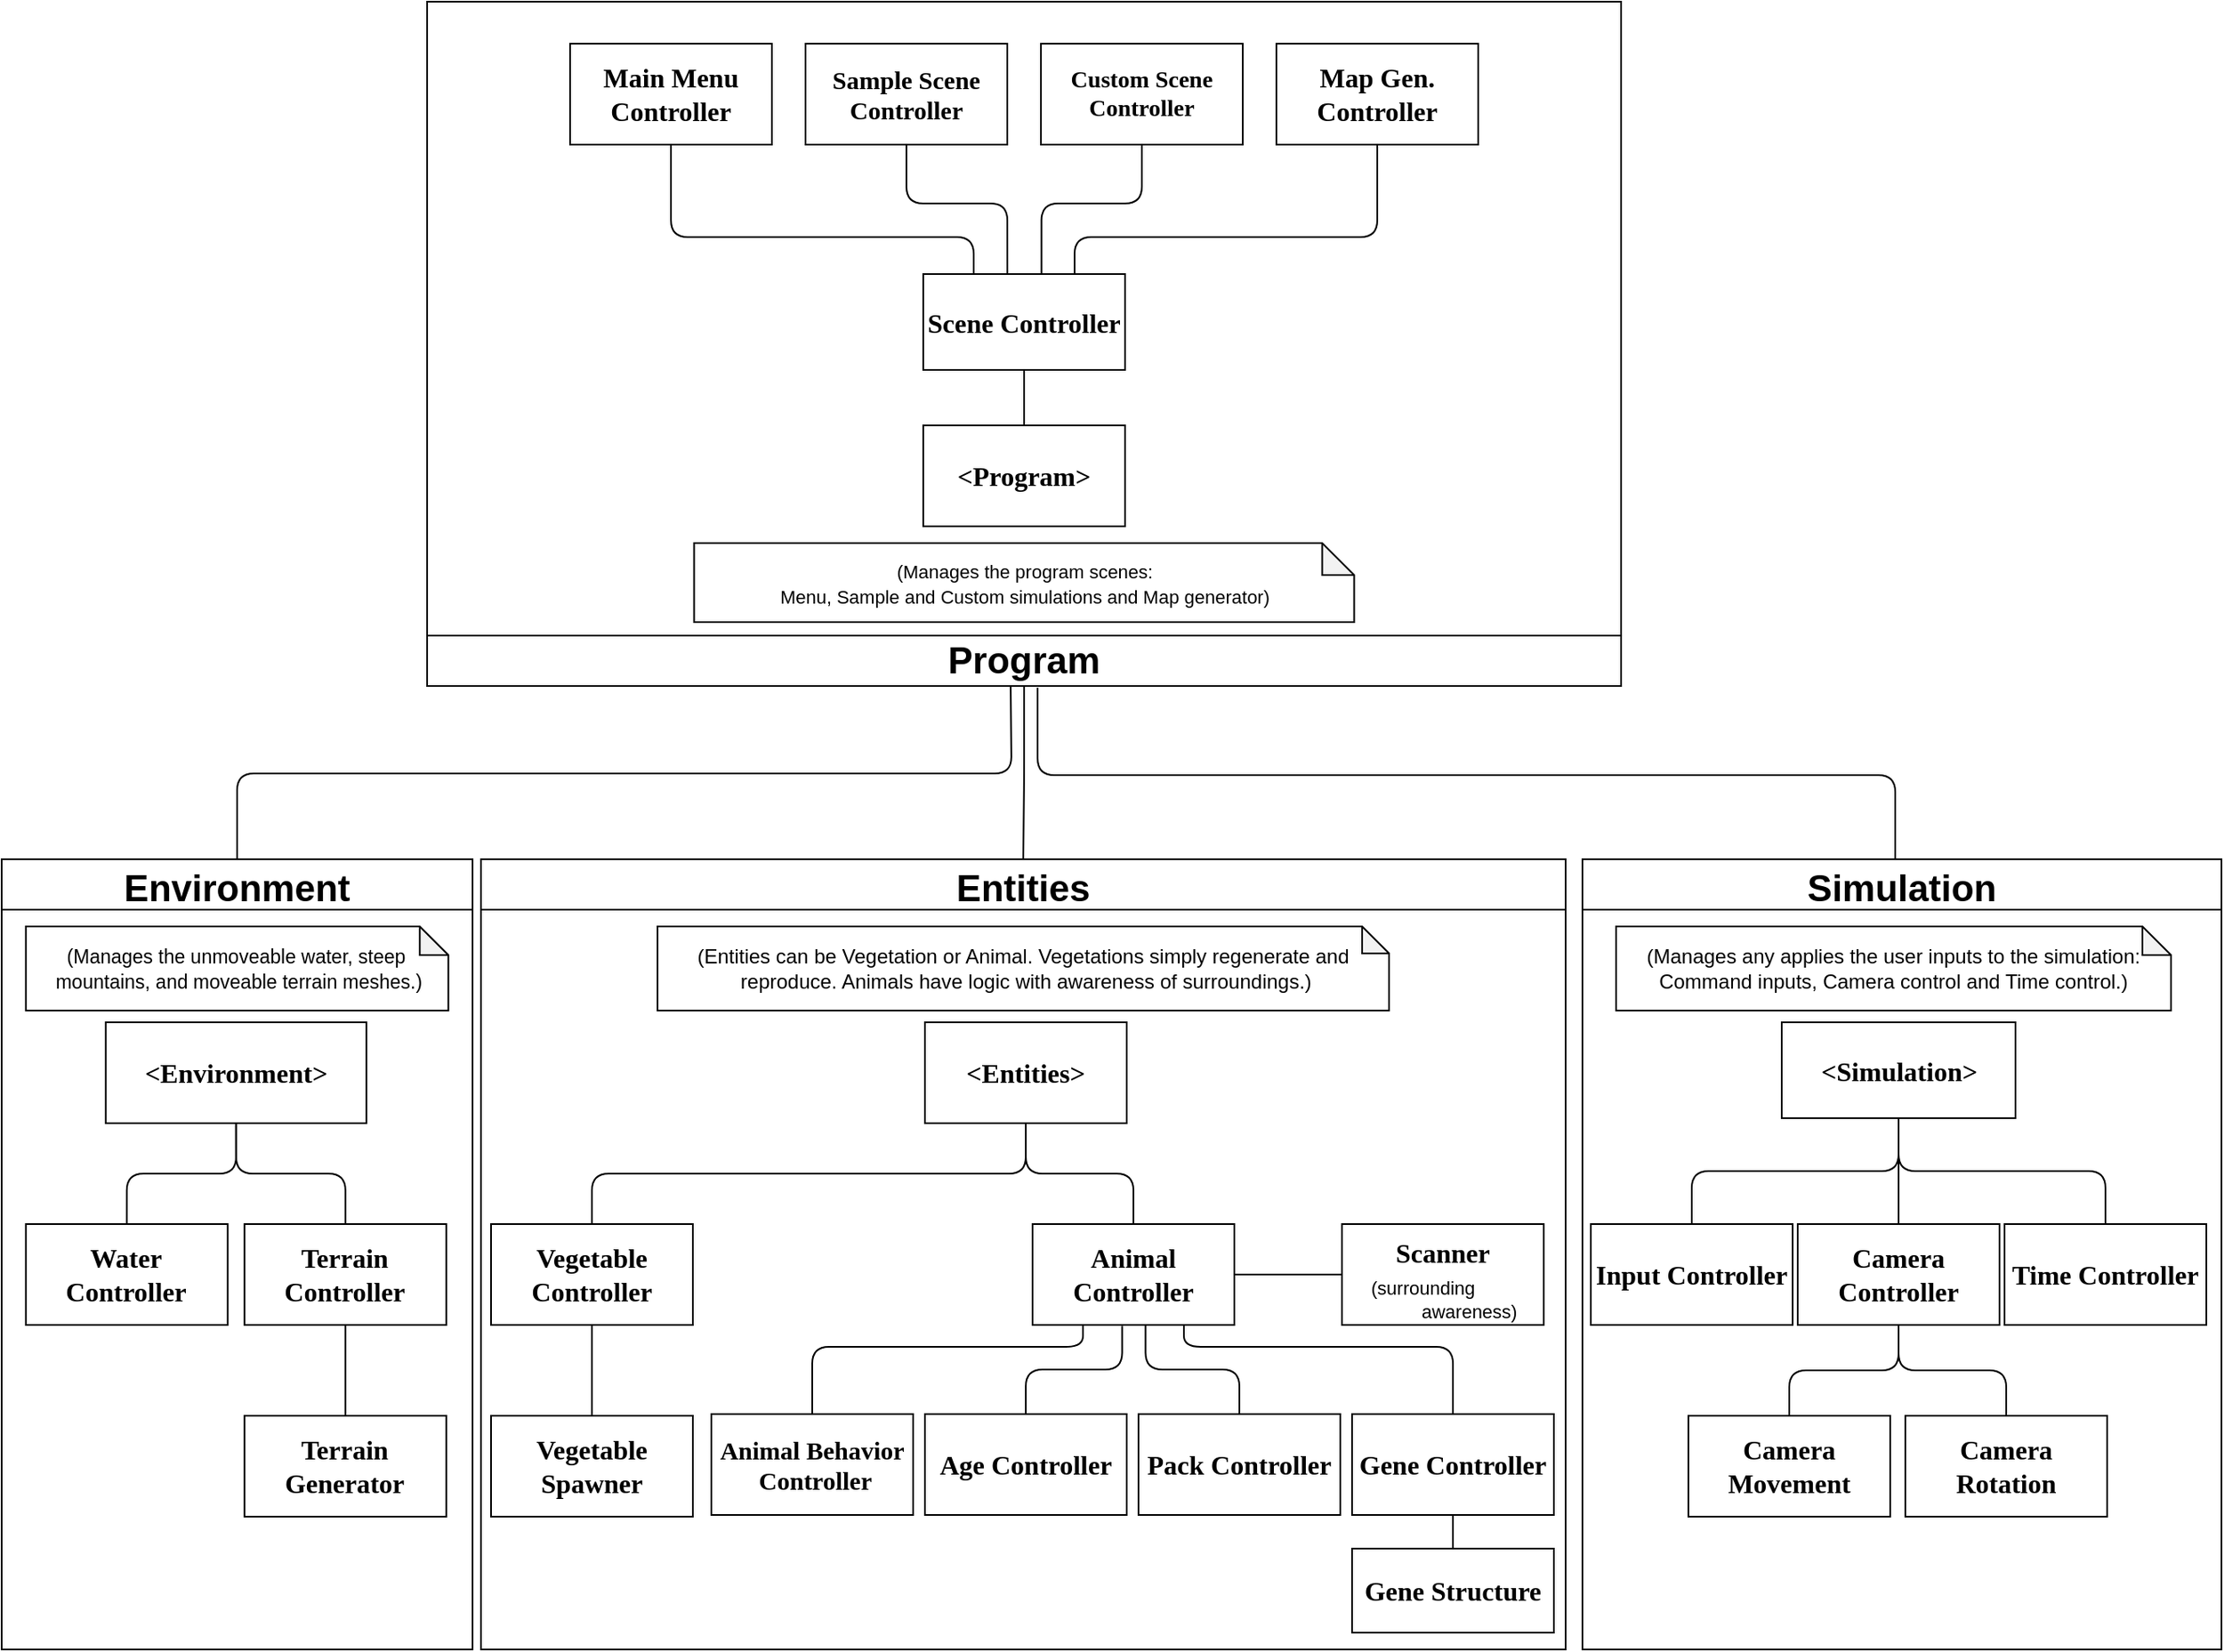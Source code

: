 <mxfile version="15.8.9" type="device"><diagram name="Page-1" id="9f46799a-70d6-7492-0946-bef42562c5a5"><mxGraphModel dx="1394" dy="527" grid="1" gridSize="10" guides="1" tooltips="1" connect="1" arrows="1" fold="1" page="1" pageScale="1" pageWidth="1100" pageHeight="850" background="none" math="0" shadow="0"><root><mxCell id="0"/><mxCell id="1" parent="0"/><mxCell id="gQlIzmL5bdYiFVN1laxE-1" style="edgeStyle=orthogonalEdgeStyle;rounded=1;orthogonalLoop=1;jettySize=auto;html=1;endArrow=none;endFill=0;exitX=0.5;exitY=0;exitDx=0;exitDy=0;entryX=0.5;entryY=0;entryDx=0;entryDy=0;" edge="1" parent="1" source="gQlIzmL5bdYiFVN1laxE-48" target="gQlIzmL5bdYiFVN1laxE-3"><mxGeometry relative="1" as="geometry"><mxPoint x="870" y="613" as="targetPoint"/><mxPoint x="870" y="457" as="sourcePoint"/></mxGeometry></mxCell><mxCell id="gQlIzmL5bdYiFVN1laxE-2" style="edgeStyle=orthogonalEdgeStyle;rounded=1;orthogonalLoop=1;jettySize=auto;html=1;endArrow=none;endFill=0;exitX=0.5;exitY=0;exitDx=0;exitDy=0;" edge="1" parent="1" source="gQlIzmL5bdYiFVN1laxE-39"><mxGeometry relative="1" as="geometry"><mxPoint x="355" y="-2.5" as="sourcePoint"/><mxPoint x="830.0" y="457" as="targetPoint"/></mxGeometry></mxCell><mxCell id="gQlIzmL5bdYiFVN1laxE-3" value="Entities" style="swimlane;fontSize=22;startSize=30;fillColor=none;" vertex="1" parent="1"><mxGeometry x="515" y="560" width="645" height="470" as="geometry"><mxRectangle x="465" y="70" width="100" height="30" as="alternateBounds"/></mxGeometry></mxCell><mxCell id="gQlIzmL5bdYiFVN1laxE-4" value="&lt;span style=&quot;font-family: &amp;#34;verdana&amp;#34; ; font-weight: 700&quot;&gt;&lt;font style=&quot;font-size: 16px&quot;&gt;Vegetable Controller&lt;/font&gt;&lt;/span&gt;" style="rounded=0;whiteSpace=wrap;html=1;fontSize=13;fillColor=none;" vertex="1" parent="gQlIzmL5bdYiFVN1laxE-3"><mxGeometry x="6" y="217" width="120" height="60" as="geometry"/></mxCell><mxCell id="gQlIzmL5bdYiFVN1laxE-5" value="&lt;span style=&quot;font-family: &amp;#34;verdana&amp;#34; ; font-weight: 700&quot;&gt;&lt;font style=&quot;font-size: 16px&quot;&gt;Vegetable Spawner&lt;/font&gt;&lt;/span&gt;" style="rounded=0;whiteSpace=wrap;html=1;fontSize=13;fillColor=none;" vertex="1" parent="gQlIzmL5bdYiFVN1laxE-3"><mxGeometry x="6" y="331" width="120" height="60" as="geometry"/></mxCell><mxCell id="gQlIzmL5bdYiFVN1laxE-6" style="edgeStyle=orthogonalEdgeStyle;rounded=0;orthogonalLoop=1;jettySize=auto;html=1;endArrow=none;endFill=0;exitX=0.5;exitY=1;exitDx=0;exitDy=0;" edge="1" parent="gQlIzmL5bdYiFVN1laxE-3" source="gQlIzmL5bdYiFVN1laxE-4" target="gQlIzmL5bdYiFVN1laxE-5"><mxGeometry relative="1" as="geometry"><mxPoint x="40" y="256.5" as="targetPoint"/></mxGeometry></mxCell><mxCell id="gQlIzmL5bdYiFVN1laxE-7" style="edgeStyle=orthogonalEdgeStyle;rounded=1;orthogonalLoop=1;jettySize=auto;html=1;endArrow=none;endFill=0;entryX=0.5;entryY=0;entryDx=0;entryDy=0;exitX=0.5;exitY=1;exitDx=0;exitDy=0;" edge="1" parent="gQlIzmL5bdYiFVN1laxE-3" source="gQlIzmL5bdYiFVN1laxE-23" target="gQlIzmL5bdYiFVN1laxE-4"><mxGeometry relative="1" as="geometry"><mxPoint x="350" y="90" as="sourcePoint"/></mxGeometry></mxCell><mxCell id="gQlIzmL5bdYiFVN1laxE-8" style="edgeStyle=orthogonalEdgeStyle;html=1;labelBackgroundColor=none;startFill=0;startSize=8;endArrow=none;endFill=0;endSize=16;fontFamily=Verdana;fontSize=12;exitX=0.5;exitY=0;exitDx=0;exitDy=0;entryX=0.444;entryY=1.011;entryDx=0;entryDy=0;entryPerimeter=0;" edge="1" parent="gQlIzmL5bdYiFVN1laxE-3" source="gQlIzmL5bdYiFVN1laxE-16" target="gQlIzmL5bdYiFVN1laxE-12"><mxGeometry relative="1" as="geometry"><mxPoint x="425" y="210" as="targetPoint"/></mxGeometry></mxCell><mxCell id="gQlIzmL5bdYiFVN1laxE-9" style="edgeStyle=orthogonalEdgeStyle;html=1;labelBackgroundColor=none;startFill=0;startSize=8;endArrow=none;endFill=0;endSize=16;fontFamily=Verdana;fontSize=12;entryX=0.56;entryY=1.004;entryDx=0;entryDy=0;exitX=0.5;exitY=0;exitDx=0;exitDy=0;entryPerimeter=0;" edge="1" parent="gQlIzmL5bdYiFVN1laxE-3" source="gQlIzmL5bdYiFVN1laxE-17" target="gQlIzmL5bdYiFVN1laxE-12"><mxGeometry relative="1" as="geometry"><mxPoint x="502" y="310" as="sourcePoint"/><mxPoint x="442.04" y="210" as="targetPoint"/></mxGeometry></mxCell><mxCell id="gQlIzmL5bdYiFVN1laxE-10" value="&lt;span style=&quot;font-family: &amp;quot;verdana&amp;quot; ; font-weight: 700&quot;&gt;&lt;font style=&quot;font-size: 16px&quot;&gt;Scanner&lt;/font&gt;&lt;/span&gt;" style="rounded=0;whiteSpace=wrap;html=1;fontSize=13;spacingTop=-27;labelBackgroundColor=none;fontColor=default;fillColor=none;" vertex="1" parent="gQlIzmL5bdYiFVN1laxE-3"><mxGeometry x="512" y="217" width="120" height="60" as="geometry"/></mxCell><mxCell id="gQlIzmL5bdYiFVN1laxE-11" value="" style="edgeStyle=orthogonalEdgeStyle;rounded=1;orthogonalLoop=1;jettySize=auto;html=1;fontSize=11;endFill=0;endArrow=none;" edge="1" parent="gQlIzmL5bdYiFVN1laxE-3" source="gQlIzmL5bdYiFVN1laxE-12" target="gQlIzmL5bdYiFVN1laxE-23"><mxGeometry relative="1" as="geometry"/></mxCell><mxCell id="gQlIzmL5bdYiFVN1laxE-12" value="&lt;span style=&quot;font-family: &amp;#34;verdana&amp;#34; ; font-weight: 700&quot;&gt;&lt;font style=&quot;font-size: 16px&quot;&gt;Animal Controller&lt;/font&gt;&lt;/span&gt;" style="rounded=0;whiteSpace=wrap;html=1;fontSize=13;fillColor=none;" vertex="1" parent="gQlIzmL5bdYiFVN1laxE-3"><mxGeometry x="328" y="217" width="120" height="60" as="geometry"/></mxCell><mxCell id="gQlIzmL5bdYiFVN1laxE-13" style="edgeStyle=orthogonalEdgeStyle;rounded=1;orthogonalLoop=1;jettySize=auto;html=1;endArrow=none;endFill=0;exitX=1;exitY=0.5;exitDx=0;exitDy=0;entryX=0;entryY=0.5;entryDx=0;entryDy=0;" edge="1" parent="gQlIzmL5bdYiFVN1laxE-3" source="gQlIzmL5bdYiFVN1laxE-12" target="gQlIzmL5bdYiFVN1laxE-10"><mxGeometry relative="1" as="geometry"><mxPoint x="515" y="331.5" as="sourcePoint"/><mxPoint x="555" y="346.5" as="targetPoint"/></mxGeometry></mxCell><mxCell id="gQlIzmL5bdYiFVN1laxE-14" value="&lt;font style=&quot;font-size: 15px&quot;&gt;&lt;span style=&quot;font-family: &amp;#34;verdana&amp;#34; ; font-weight: 700&quot;&gt;Animal Behavior&lt;/span&gt;&lt;br style=&quot;font-family: &amp;#34;verdana&amp;#34; ; font-weight: 700&quot;&gt;&lt;span style=&quot;font-family: &amp;#34;verdana&amp;#34; ; font-weight: 700&quot;&gt;&amp;nbsp;Controller&lt;/span&gt;&lt;/font&gt;" style="rounded=0;whiteSpace=wrap;html=1;fontSize=13;fillColor=none;" vertex="1" parent="gQlIzmL5bdYiFVN1laxE-3"><mxGeometry x="137" y="330" width="120" height="60" as="geometry"/></mxCell><mxCell id="gQlIzmL5bdYiFVN1laxE-15" style="edgeStyle=orthogonalEdgeStyle;html=1;labelBackgroundColor=none;startFill=0;startSize=8;endArrow=none;endFill=0;endSize=16;fontFamily=Verdana;fontSize=12;exitX=0.5;exitY=0;exitDx=0;exitDy=0;entryX=0.25;entryY=1;entryDx=0;entryDy=0;" edge="1" parent="gQlIzmL5bdYiFVN1laxE-3" source="gQlIzmL5bdYiFVN1laxE-14" target="gQlIzmL5bdYiFVN1laxE-12"><mxGeometry relative="1" as="geometry"><mxPoint x="255" y="602" as="sourcePoint"/><mxPoint x="415" y="300" as="targetPoint"/><Array as="points"><mxPoint x="230" y="290"/><mxPoint x="405" y="290"/></Array></mxGeometry></mxCell><mxCell id="gQlIzmL5bdYiFVN1laxE-16" value="&lt;font style=&quot;font-size: 16px&quot;&gt;&lt;span style=&quot;color: rgb(0 , 0 , 0) ; font-family: &amp;#34;verdana&amp;#34; ; font-style: normal ; font-weight: 700 ; letter-spacing: normal ; text-align: center ; text-indent: 0px ; text-transform: none ; word-spacing: 0px ; display: inline ; float: none&quot;&gt;Age Controller&lt;/span&gt;&lt;br&gt;&lt;/font&gt;" style="rounded=0;whiteSpace=wrap;html=1;fontSize=13;fillColor=none;" vertex="1" parent="gQlIzmL5bdYiFVN1laxE-3"><mxGeometry x="264" y="330" width="120" height="60" as="geometry"/></mxCell><mxCell id="gQlIzmL5bdYiFVN1laxE-17" value="&lt;span style=&quot;font-family: &amp;#34;verdana&amp;#34; ; font-weight: 700&quot;&gt;&lt;font style=&quot;font-size: 16px&quot;&gt;Pack Controller&lt;/font&gt;&lt;/span&gt;" style="rounded=0;whiteSpace=wrap;html=1;fontSize=13;fillColor=none;" vertex="1" parent="gQlIzmL5bdYiFVN1laxE-3"><mxGeometry x="391" y="330" width="120" height="60" as="geometry"/></mxCell><mxCell id="gQlIzmL5bdYiFVN1laxE-18" value="&lt;font style=&quot;font-size: 16px&quot;&gt;&lt;span style=&quot;color: rgb(0 , 0 , 0) ; font-family: &amp;#34;verdana&amp;#34; ; font-style: normal ; font-weight: 700 ; letter-spacing: normal ; text-align: center ; text-indent: 0px ; text-transform: none ; word-spacing: 0px ; display: inline ; float: none&quot;&gt;Gene Controller&lt;/span&gt;&lt;br&gt;&lt;/font&gt;" style="rounded=0;whiteSpace=wrap;html=1;fontSize=13;fillColor=none;" vertex="1" parent="gQlIzmL5bdYiFVN1laxE-3"><mxGeometry x="518" y="330" width="120" height="60" as="geometry"/></mxCell><mxCell id="gQlIzmL5bdYiFVN1laxE-19" style="edgeStyle=orthogonalEdgeStyle;html=1;labelBackgroundColor=none;startFill=0;startSize=8;endArrow=none;endFill=0;endSize=16;fontFamily=Verdana;fontSize=12;entryX=0.75;entryY=1;entryDx=0;entryDy=0;exitX=0.5;exitY=0;exitDx=0;exitDy=0;" edge="1" parent="gQlIzmL5bdYiFVN1laxE-3" source="gQlIzmL5bdYiFVN1laxE-18" target="gQlIzmL5bdYiFVN1laxE-12"><mxGeometry relative="1" as="geometry"><mxPoint x="465" y="430" as="targetPoint"/><Array as="points"><mxPoint x="578" y="290"/><mxPoint x="418" y="290"/></Array></mxGeometry></mxCell><mxCell id="gQlIzmL5bdYiFVN1laxE-20" style="edgeStyle=orthogonalEdgeStyle;rounded=1;orthogonalLoop=1;jettySize=auto;html=1;fontSize=13;endArrow=none;endFill=0;exitX=0.5;exitY=0;exitDx=0;exitDy=0;" edge="1" parent="gQlIzmL5bdYiFVN1laxE-3" source="gQlIzmL5bdYiFVN1laxE-21" target="gQlIzmL5bdYiFVN1laxE-18"><mxGeometry relative="1" as="geometry"><mxPoint x="505" y="430" as="sourcePoint"/></mxGeometry></mxCell><mxCell id="gQlIzmL5bdYiFVN1laxE-21" value="&lt;span style=&quot;font-family: &amp;#34;verdana&amp;#34; ; font-weight: 700&quot;&gt;&lt;font style=&quot;font-size: 16px&quot;&gt;Gene Structure&lt;/font&gt;&lt;/span&gt;" style="rounded=0;whiteSpace=wrap;html=1;fontSize=13;fillColor=none;" vertex="1" parent="gQlIzmL5bdYiFVN1laxE-3"><mxGeometry x="518" y="410" width="120" height="50" as="geometry"/></mxCell><mxCell id="gQlIzmL5bdYiFVN1laxE-22" value="&lt;font style=&quot;font-size: 12px&quot;&gt;(Entities can be Vegetation or Animal. Vegetations simply regenerate and&lt;br&gt;&amp;nbsp;reproduce. Animals have logic with awareness of surroundings.)&lt;/font&gt;" style="shape=note;whiteSpace=wrap;html=1;backgroundOutline=1;darkOpacity=0.05;size=16;fillColor=none;" vertex="1" parent="gQlIzmL5bdYiFVN1laxE-3"><mxGeometry x="105" y="40" width="435" height="50" as="geometry"/></mxCell><mxCell id="gQlIzmL5bdYiFVN1laxE-23" value="&lt;span style=&quot;font-family: &amp;#34;verdana&amp;#34; ; font-weight: 700&quot;&gt;&lt;font style=&quot;font-size: 16px&quot;&gt;&amp;lt;Entities&amp;gt;&lt;br&gt;&lt;/font&gt;&lt;/span&gt;" style="rounded=0;whiteSpace=wrap;html=1;fontSize=13;fillColor=none;" vertex="1" parent="gQlIzmL5bdYiFVN1laxE-3"><mxGeometry x="264" y="97" width="120" height="60" as="geometry"/></mxCell><mxCell id="gQlIzmL5bdYiFVN1laxE-24" value="(surrounding&amp;nbsp; &amp;nbsp; &amp;nbsp; &amp;nbsp;&amp;nbsp;&lt;br&gt;&amp;nbsp; &amp;nbsp; &amp;nbsp; &amp;nbsp; &amp;nbsp; awareness)" style="text;html=1;align=center;verticalAlign=middle;resizable=0;points=[];autosize=1;strokeColor=none;fillColor=none;fontSize=11;" vertex="1" parent="gQlIzmL5bdYiFVN1laxE-3"><mxGeometry x="522" y="247" width="100" height="30" as="geometry"/></mxCell><mxCell id="gQlIzmL5bdYiFVN1laxE-25" style="edgeStyle=orthogonalEdgeStyle;rounded=1;orthogonalLoop=1;jettySize=auto;html=1;endArrow=none;endFill=0;exitX=0.5;exitY=0;exitDx=0;exitDy=0;" edge="1" parent="1"><mxGeometry relative="1" as="geometry"><mxPoint x="1356" y="560" as="sourcePoint"/><mxPoint x="846.0" y="458" as="targetPoint"/><Array as="points"><mxPoint x="1356" y="510"/><mxPoint x="846" y="510"/></Array></mxGeometry></mxCell><mxCell id="gQlIzmL5bdYiFVN1laxE-26" value="Simulation" style="swimlane;fontSize=22;startSize=30;fillColor=none;" vertex="1" parent="1"><mxGeometry x="1170" y="560" width="380" height="470" as="geometry"><mxRectangle x="465" y="70" width="100" height="30" as="alternateBounds"/></mxGeometry></mxCell><mxCell id="gQlIzmL5bdYiFVN1laxE-27" value="&lt;span style=&quot;font-family: &amp;#34;verdana&amp;#34; ; font-weight: 700&quot;&gt;&lt;font style=&quot;font-size: 16px&quot;&gt;&amp;lt;Simulation&amp;gt;&lt;/font&gt;&lt;/span&gt;" style="rounded=0;whiteSpace=wrap;html=1;fontSize=13;fillColor=none;" vertex="1" parent="gQlIzmL5bdYiFVN1laxE-26"><mxGeometry x="118.5" y="97" width="139" height="57" as="geometry"/></mxCell><mxCell id="gQlIzmL5bdYiFVN1laxE-28" value="&lt;font style=&quot;font-size: 16px&quot;&gt;&lt;span style=&quot;color: rgb(0 , 0 , 0) ; font-family: &amp;#34;verdana&amp;#34; ; font-style: normal ; font-weight: 700 ; letter-spacing: normal ; text-align: center ; text-indent: 0px ; text-transform: none ; word-spacing: 0px ; display: inline ; float: none&quot;&gt;Input Controller&lt;/span&gt;&lt;br&gt;&lt;/font&gt;" style="rounded=0;whiteSpace=wrap;html=1;fontSize=18;fillColor=none;" vertex="1" parent="gQlIzmL5bdYiFVN1laxE-26"><mxGeometry x="5" y="217" width="120" height="60" as="geometry"/></mxCell><mxCell id="gQlIzmL5bdYiFVN1laxE-29" value="&lt;font style=&quot;font-size: 16px&quot;&gt;&lt;span style=&quot;color: rgb(0 , 0 , 0) ; font-family: &amp;#34;verdana&amp;#34; ; font-style: normal ; font-weight: 700 ; letter-spacing: normal ; text-align: center ; text-indent: 0px ; text-transform: none ; word-spacing: 0px ; display: inline ; float: none&quot;&gt;Time Controller&lt;/span&gt;&lt;br&gt;&lt;/font&gt;" style="rounded=0;whiteSpace=wrap;html=1;fontSize=13;fillColor=none;" vertex="1" parent="gQlIzmL5bdYiFVN1laxE-26"><mxGeometry x="251" y="217" width="120" height="60" as="geometry"/></mxCell><mxCell id="gQlIzmL5bdYiFVN1laxE-30" value="&lt;span style=&quot;color: rgb(0 , 0 , 0) ; font-family: &amp;#34;verdana&amp;#34; ; font-size: 16px ; font-style: normal ; font-weight: 700 ; letter-spacing: normal ; text-align: center ; text-indent: 0px ; text-transform: none ; word-spacing: 0px ; display: inline ; float: none&quot;&gt;Camera &lt;br&gt;Controller&lt;/span&gt;" style="rounded=0;whiteSpace=wrap;html=1;fontSize=13;fillColor=none;" vertex="1" parent="gQlIzmL5bdYiFVN1laxE-26"><mxGeometry x="128" y="217" width="120" height="60" as="geometry"/></mxCell><mxCell id="gQlIzmL5bdYiFVN1laxE-31" value="&lt;span style=&quot;font-family: &amp;#34;verdana&amp;#34; ; font-weight: 700&quot;&gt;&lt;font style=&quot;font-size: 16px&quot;&gt;Camera Movement&lt;/font&gt;&lt;/span&gt;" style="rounded=0;whiteSpace=wrap;html=1;fontSize=13;fillColor=none;" vertex="1" parent="gQlIzmL5bdYiFVN1laxE-26"><mxGeometry x="63" y="331" width="120" height="60" as="geometry"/></mxCell><mxCell id="gQlIzmL5bdYiFVN1laxE-32" value="&lt;span style=&quot;font-family: &amp;#34;verdana&amp;#34; ; font-weight: 700&quot;&gt;&lt;font style=&quot;font-size: 16px&quot;&gt;Camera Rotation&lt;/font&gt;&lt;/span&gt;" style="rounded=0;whiteSpace=wrap;html=1;fontSize=13;fillColor=none;" vertex="1" parent="gQlIzmL5bdYiFVN1laxE-26"><mxGeometry x="192" y="331" width="120" height="60" as="geometry"/></mxCell><mxCell id="gQlIzmL5bdYiFVN1laxE-33" style="edgeStyle=orthogonalEdgeStyle;rounded=1;orthogonalLoop=1;jettySize=auto;html=1;endArrow=none;endFill=0;entryX=0.5;entryY=1;entryDx=0;entryDy=0;exitX=0.5;exitY=0;exitDx=0;exitDy=0;" edge="1" parent="gQlIzmL5bdYiFVN1laxE-26" source="gQlIzmL5bdYiFVN1laxE-28" target="gQlIzmL5bdYiFVN1laxE-27"><mxGeometry relative="1" as="geometry"><mxPoint x="-1144" y="-211.75" as="targetPoint"/><mxPoint x="-1074" y="-151.75" as="sourcePoint"/></mxGeometry></mxCell><mxCell id="gQlIzmL5bdYiFVN1laxE-34" style="edgeStyle=orthogonalEdgeStyle;rounded=1;orthogonalLoop=1;jettySize=auto;html=1;endArrow=none;endFill=0;entryX=0.5;entryY=1;entryDx=0;entryDy=0;exitX=0.5;exitY=0;exitDx=0;exitDy=0;" edge="1" parent="gQlIzmL5bdYiFVN1laxE-26" source="gQlIzmL5bdYiFVN1laxE-29" target="gQlIzmL5bdYiFVN1laxE-27"><mxGeometry relative="1" as="geometry"><mxPoint x="-154" y="-148.5" as="targetPoint"/><mxPoint x="-114" y="-220.25" as="sourcePoint"/></mxGeometry></mxCell><mxCell id="gQlIzmL5bdYiFVN1laxE-35" style="edgeStyle=orthogonalEdgeStyle;rounded=1;orthogonalLoop=1;jettySize=auto;html=1;endArrow=none;endFill=0;entryX=0.5;entryY=1;entryDx=0;entryDy=0;exitX=0.5;exitY=0;exitDx=0;exitDy=0;" edge="1" parent="gQlIzmL5bdYiFVN1laxE-26" source="gQlIzmL5bdYiFVN1laxE-30" target="gQlIzmL5bdYiFVN1laxE-27"><mxGeometry relative="1" as="geometry"><mxPoint x="-154" y="-148.5" as="targetPoint"/><mxPoint x="-114" y="-220.25" as="sourcePoint"/></mxGeometry></mxCell><mxCell id="gQlIzmL5bdYiFVN1laxE-36" style="edgeStyle=orthogonalEdgeStyle;rounded=1;orthogonalLoop=1;jettySize=auto;html=1;endArrow=none;endFill=0;entryX=0.5;entryY=1;entryDx=0;entryDy=0;exitX=0.5;exitY=0;exitDx=0;exitDy=0;" edge="1" parent="gQlIzmL5bdYiFVN1laxE-26" source="gQlIzmL5bdYiFVN1laxE-31" target="gQlIzmL5bdYiFVN1laxE-30"><mxGeometry relative="1" as="geometry"><mxPoint x="-154" y="-148.5" as="targetPoint"/><mxPoint x="-114" y="-76.75" as="sourcePoint"/></mxGeometry></mxCell><mxCell id="gQlIzmL5bdYiFVN1laxE-37" style="edgeStyle=orthogonalEdgeStyle;rounded=1;orthogonalLoop=1;jettySize=auto;html=1;endArrow=none;endFill=0;entryX=0.5;entryY=1;entryDx=0;entryDy=0;exitX=0.5;exitY=0;exitDx=0;exitDy=0;" edge="1" parent="gQlIzmL5bdYiFVN1laxE-26" source="gQlIzmL5bdYiFVN1laxE-32" target="gQlIzmL5bdYiFVN1laxE-30"><mxGeometry relative="1" as="geometry"><mxPoint x="-4" y="-86.75" as="targetPoint"/><mxPoint x="36" y="-140" as="sourcePoint"/></mxGeometry></mxCell><mxCell id="gQlIzmL5bdYiFVN1laxE-38" value="&lt;font style=&quot;font-size: 12px&quot;&gt;(Manages any applies the user inputs to the simulation: &lt;br&gt;Command inputs, Camera control and Time control.)&lt;/font&gt;" style="shape=note;whiteSpace=wrap;html=1;backgroundOutline=1;darkOpacity=0.05;spacingRight=0;size=17;fillColor=none;" vertex="1" parent="gQlIzmL5bdYiFVN1laxE-26"><mxGeometry x="20" y="40" width="330" height="50" as="geometry"/></mxCell><mxCell id="gQlIzmL5bdYiFVN1laxE-39" value="Environment" style="swimlane;fontSize=22;startSize=30;fillColor=none;" vertex="1" parent="1"><mxGeometry x="230" y="560" width="280" height="470" as="geometry"><mxRectangle x="465" y="70" width="100" height="30" as="alternateBounds"/></mxGeometry></mxCell><mxCell id="gQlIzmL5bdYiFVN1laxE-40" value="&lt;span style=&quot;font-family: &amp;#34;verdana&amp;#34; ; font-weight: 700 ; font-size: 16px&quot;&gt;&lt;font style=&quot;font-size: 16px&quot;&gt;&amp;lt;Environment&amp;gt;&lt;/font&gt;&lt;br&gt;&lt;/span&gt;" style="rounded=0;whiteSpace=wrap;html=1;fontSize=13;fillColor=none;" vertex="1" parent="gQlIzmL5bdYiFVN1laxE-39"><mxGeometry x="61.88" y="97" width="155" height="60" as="geometry"/></mxCell><mxCell id="gQlIzmL5bdYiFVN1laxE-41" value="&lt;span style=&quot;font-family: &amp;#34;verdana&amp;#34; ; font-weight: 700&quot;&gt;&lt;font style=&quot;font-size: 16px&quot;&gt;Water Controller&lt;/font&gt;&lt;/span&gt;" style="rounded=0;whiteSpace=wrap;html=1;fontSize=13;fillColor=none;" vertex="1" parent="gQlIzmL5bdYiFVN1laxE-39"><mxGeometry x="14.38" y="217" width="120" height="60" as="geometry"/></mxCell><mxCell id="gQlIzmL5bdYiFVN1laxE-42" value="&lt;span style=&quot;font-family: &amp;#34;verdana&amp;#34; ; font-weight: 700&quot;&gt;&lt;font style=&quot;font-size: 16px&quot;&gt;Terrain Controller&lt;/font&gt;&lt;/span&gt;" style="rounded=0;whiteSpace=wrap;html=1;fontSize=13;fillColor=none;" vertex="1" parent="gQlIzmL5bdYiFVN1laxE-39"><mxGeometry x="144.38" y="217" width="120" height="60" as="geometry"/></mxCell><mxCell id="gQlIzmL5bdYiFVN1laxE-43" value="&lt;font style=&quot;font-size: 16px&quot;&gt;&lt;span style=&quot;color: rgb(0 , 0 , 0) ; font-family: &amp;#34;verdana&amp;#34; ; font-style: normal ; font-weight: 700 ; letter-spacing: normal ; text-align: center ; text-indent: 0px ; text-transform: none ; word-spacing: 0px ; display: inline ; float: none&quot;&gt;Terrain Generator&lt;/span&gt;&lt;br&gt;&lt;/font&gt;" style="rounded=0;whiteSpace=wrap;html=1;fontSize=13;fillColor=none;" vertex="1" parent="gQlIzmL5bdYiFVN1laxE-39"><mxGeometry x="144.38" y="331" width="120" height="60" as="geometry"/></mxCell><mxCell id="gQlIzmL5bdYiFVN1laxE-44" style="edgeStyle=orthogonalEdgeStyle;rounded=1;orthogonalLoop=1;jettySize=auto;html=1;endArrow=none;endFill=0;entryX=0.5;entryY=0;entryDx=0;entryDy=0;exitX=0.5;exitY=1;exitDx=0;exitDy=0;" edge="1" parent="gQlIzmL5bdYiFVN1laxE-39" source="gQlIzmL5bdYiFVN1laxE-40" target="gQlIzmL5bdYiFVN1laxE-41"><mxGeometry relative="1" as="geometry"><mxPoint x="370" y="-405" as="targetPoint"/><mxPoint x="170" y="-520" as="sourcePoint"/></mxGeometry></mxCell><mxCell id="gQlIzmL5bdYiFVN1laxE-45" style="edgeStyle=orthogonalEdgeStyle;rounded=1;orthogonalLoop=1;jettySize=auto;html=1;endArrow=none;endFill=0;exitX=0.5;exitY=1;exitDx=0;exitDy=0;" edge="1" parent="gQlIzmL5bdYiFVN1laxE-39" source="gQlIzmL5bdYiFVN1laxE-40" target="gQlIzmL5bdYiFVN1laxE-42"><mxGeometry relative="1" as="geometry"><mxPoint x="380" y="-380" as="targetPoint"/><mxPoint x="210" y="-550" as="sourcePoint"/></mxGeometry></mxCell><mxCell id="gQlIzmL5bdYiFVN1laxE-46" style="edgeStyle=orthogonalEdgeStyle;rounded=0;orthogonalLoop=1;jettySize=auto;html=1;endArrow=none;endFill=0;entryX=0.5;entryY=1;entryDx=0;entryDy=0;" edge="1" parent="gQlIzmL5bdYiFVN1laxE-39" source="gQlIzmL5bdYiFVN1laxE-43" target="gQlIzmL5bdYiFVN1laxE-42"><mxGeometry relative="1" as="geometry"><mxPoint x="460" y="-806.5" as="sourcePoint"/></mxGeometry></mxCell><mxCell id="gQlIzmL5bdYiFVN1laxE-47" value="&lt;font style=&quot;font-size: 11.5px&quot;&gt;(Manages the unmoveable water, steep&lt;br&gt;&amp;nbsp;mountains, and moveable terrain&amp;nbsp;meshes.)&lt;/font&gt;" style="shape=note;whiteSpace=wrap;html=1;backgroundOutline=1;darkOpacity=0.05;spacingRight=0;size=17;fillColor=none;spacingLeft=0;" vertex="1" parent="gQlIzmL5bdYiFVN1laxE-39"><mxGeometry x="14.38" y="40" width="251.25" height="50" as="geometry"/></mxCell><mxCell id="gQlIzmL5bdYiFVN1laxE-48" value="Program" style="swimlane;fontSize=22;startSize=30;fillColor=none;direction=west;spacingTop=-5;" vertex="1" parent="1"><mxGeometry x="483" y="50" width="710" height="407" as="geometry"><mxRectangle x="465" y="70" width="100" height="30" as="alternateBounds"/></mxGeometry></mxCell><mxCell id="gQlIzmL5bdYiFVN1laxE-49" value="&lt;span style=&quot;font-family: &amp;#34;verdana&amp;#34; ; font-weight: 700&quot;&gt;&lt;font style=&quot;font-size: 16px&quot;&gt;Main Menu Controller&lt;/font&gt;&lt;/span&gt;" style="rounded=0;whiteSpace=wrap;html=1;fontSize=13;fillColor=none;" vertex="1" parent="gQlIzmL5bdYiFVN1laxE-48"><mxGeometry x="85" y="25" width="120" height="60" as="geometry"/></mxCell><mxCell id="gQlIzmL5bdYiFVN1laxE-50" style="edgeStyle=orthogonalEdgeStyle;rounded=1;orthogonalLoop=1;jettySize=auto;html=1;endArrow=none;endFill=0;entryX=0.5;entryY=1;entryDx=0;entryDy=0;exitX=0.25;exitY=0;exitDx=0;exitDy=0;" edge="1" parent="gQlIzmL5bdYiFVN1laxE-48" source="gQlIzmL5bdYiFVN1laxE-53" target="gQlIzmL5bdYiFVN1laxE-49"><mxGeometry relative="1" as="geometry"><mxPoint x="350" y="90" as="sourcePoint"/><Array as="points"><mxPoint x="325" y="140"/><mxPoint x="145" y="140"/></Array></mxGeometry></mxCell><mxCell id="gQlIzmL5bdYiFVN1laxE-51" value="&lt;span style=&quot;font-family: &amp;#34;verdana&amp;#34; ; font-weight: 700&quot;&gt;&lt;font style=&quot;font-size: 16px&quot;&gt;&amp;lt;Program&amp;gt;&lt;br&gt;&lt;/font&gt;&lt;/span&gt;" style="rounded=0;whiteSpace=wrap;html=1;fontSize=13;fillColor=none;" vertex="1" parent="gQlIzmL5bdYiFVN1laxE-48"><mxGeometry x="295" y="252" width="120" height="60" as="geometry"/></mxCell><mxCell id="gQlIzmL5bdYiFVN1laxE-52" value="&lt;font style=&quot;font-size: 11px&quot;&gt;(Manages the program scenes: &lt;br&gt;Menu, Sample and Custom simulations and Map generator)&lt;/font&gt;" style="shape=note;whiteSpace=wrap;html=1;backgroundOutline=1;darkOpacity=0.05;size=19;fillColor=none;" vertex="1" parent="gQlIzmL5bdYiFVN1laxE-48"><mxGeometry x="158.75" y="322" width="392.5" height="47" as="geometry"/></mxCell><mxCell id="gQlIzmL5bdYiFVN1laxE-53" value="&lt;span style=&quot;font-family: &amp;#34;verdana&amp;#34; ; font-weight: 700&quot;&gt;&lt;font style=&quot;font-size: 16px&quot;&gt;Scene Controller&lt;/font&gt;&lt;/span&gt;" style="rounded=0;whiteSpace=wrap;html=1;fontSize=13;fillColor=none;" vertex="1" parent="gQlIzmL5bdYiFVN1laxE-48"><mxGeometry x="295" y="162" width="120" height="57" as="geometry"/></mxCell><mxCell id="gQlIzmL5bdYiFVN1laxE-54" value="" style="edgeStyle=orthogonalEdgeStyle;rounded=1;orthogonalLoop=1;jettySize=auto;html=1;endArrow=none;endFill=0;entryX=0.5;entryY=1;entryDx=0;entryDy=0;exitX=0.5;exitY=0;exitDx=0;exitDy=0;" edge="1" parent="gQlIzmL5bdYiFVN1laxE-48" source="gQlIzmL5bdYiFVN1laxE-51" target="gQlIzmL5bdYiFVN1laxE-53"><mxGeometry relative="1" as="geometry"><mxPoint x="1260" y="-220" as="sourcePoint"/><mxPoint x="1450" y="-353" as="targetPoint"/></mxGeometry></mxCell><mxCell id="gQlIzmL5bdYiFVN1laxE-55" value="&lt;span style=&quot;font-family: &amp;#34;verdana&amp;#34; ; font-weight: 700&quot;&gt;&lt;font style=&quot;font-size: 15px&quot;&gt;Sample Scene Controller&lt;/font&gt;&lt;/span&gt;" style="rounded=0;whiteSpace=wrap;html=1;fontSize=13;fillColor=none;" vertex="1" parent="gQlIzmL5bdYiFVN1laxE-48"><mxGeometry x="225" y="25" width="120" height="60" as="geometry"/></mxCell><mxCell id="gQlIzmL5bdYiFVN1laxE-56" value="&lt;span style=&quot;font-family: &amp;#34;verdana&amp;#34; ; font-weight: 700&quot;&gt;&lt;font style=&quot;font-size: 14px&quot;&gt;Custom Scene Controller&lt;/font&gt;&lt;/span&gt;" style="rounded=0;whiteSpace=wrap;html=1;fontSize=13;fillColor=none;" vertex="1" parent="gQlIzmL5bdYiFVN1laxE-48"><mxGeometry x="365" y="25" width="120" height="60" as="geometry"/></mxCell><mxCell id="gQlIzmL5bdYiFVN1laxE-57" style="edgeStyle=orthogonalEdgeStyle;rounded=1;orthogonalLoop=1;jettySize=auto;html=1;endArrow=none;endFill=0;entryX=0.5;entryY=1;entryDx=0;entryDy=0;exitX=0.417;exitY=-0.003;exitDx=0;exitDy=0;exitPerimeter=0;" edge="1" parent="gQlIzmL5bdYiFVN1laxE-48" source="gQlIzmL5bdYiFVN1laxE-53" target="gQlIzmL5bdYiFVN1laxE-55"><mxGeometry relative="1" as="geometry"><mxPoint x="305" y="221.5" as="sourcePoint"/><mxPoint x="155" y="113" as="targetPoint"/><Array as="points"><mxPoint x="345" y="120"/><mxPoint x="285" y="120"/></Array></mxGeometry></mxCell><mxCell id="gQlIzmL5bdYiFVN1laxE-58" value="&lt;span style=&quot;font-family: &amp;#34;verdana&amp;#34; ; font-weight: 700&quot;&gt;&lt;font style=&quot;font-size: 16px&quot;&gt;Map Gen. Controller&lt;/font&gt;&lt;/span&gt;" style="rounded=0;whiteSpace=wrap;html=1;fontSize=13;fillColor=none;" vertex="1" parent="gQlIzmL5bdYiFVN1laxE-48"><mxGeometry x="505" y="25" width="120" height="60" as="geometry"/></mxCell><mxCell id="gQlIzmL5bdYiFVN1laxE-59" style="edgeStyle=orthogonalEdgeStyle;rounded=1;orthogonalLoop=1;jettySize=auto;html=1;endArrow=none;endFill=0;entryX=0.5;entryY=1;entryDx=0;entryDy=0;exitX=0.75;exitY=0;exitDx=0;exitDy=0;startArrow=none;" edge="1" parent="gQlIzmL5bdYiFVN1laxE-48" source="gQlIzmL5bdYiFVN1laxE-53" target="gQlIzmL5bdYiFVN1laxE-58"><mxGeometry relative="1" as="geometry"><mxPoint x="350" y="90" as="sourcePoint"/><mxPoint x="80" y="160" as="targetPoint"/><Array as="points"><mxPoint x="385" y="140"/><mxPoint x="565" y="140"/></Array></mxGeometry></mxCell><mxCell id="gQlIzmL5bdYiFVN1laxE-60" style="edgeStyle=orthogonalEdgeStyle;rounded=1;orthogonalLoop=1;jettySize=auto;html=1;endArrow=none;endFill=0;entryX=0.5;entryY=1;entryDx=0;entryDy=0;exitX=0.586;exitY=-0.003;exitDx=0;exitDy=0;startArrow=none;exitPerimeter=0;" edge="1" parent="gQlIzmL5bdYiFVN1laxE-48" source="gQlIzmL5bdYiFVN1laxE-53" target="gQlIzmL5bdYiFVN1laxE-56"><mxGeometry relative="1" as="geometry"><mxPoint x="365" y="193" as="sourcePoint"/><mxPoint x="575" y="113" as="targetPoint"/><Array as="points"><mxPoint x="365" y="120"/><mxPoint x="425" y="120"/></Array></mxGeometry></mxCell></root></mxGraphModel></diagram></mxfile>